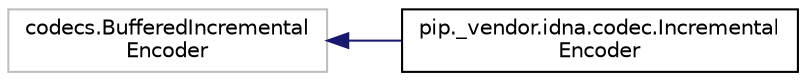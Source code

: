 digraph "Graphical Class Hierarchy"
{
 // LATEX_PDF_SIZE
  edge [fontname="Helvetica",fontsize="10",labelfontname="Helvetica",labelfontsize="10"];
  node [fontname="Helvetica",fontsize="10",shape=record];
  rankdir="LR";
  Node765 [label="codecs.BufferedIncremental\lEncoder",height=0.2,width=0.4,color="grey75", fillcolor="white", style="filled",tooltip=" "];
  Node765 -> Node0 [dir="back",color="midnightblue",fontsize="10",style="solid",fontname="Helvetica"];
  Node0 [label="pip._vendor.idna.codec.Incremental\lEncoder",height=0.2,width=0.4,color="black", fillcolor="white", style="filled",URL="$d4/dea/classpip_1_1__vendor_1_1idna_1_1codec_1_1_incremental_encoder.html",tooltip=" "];
}
